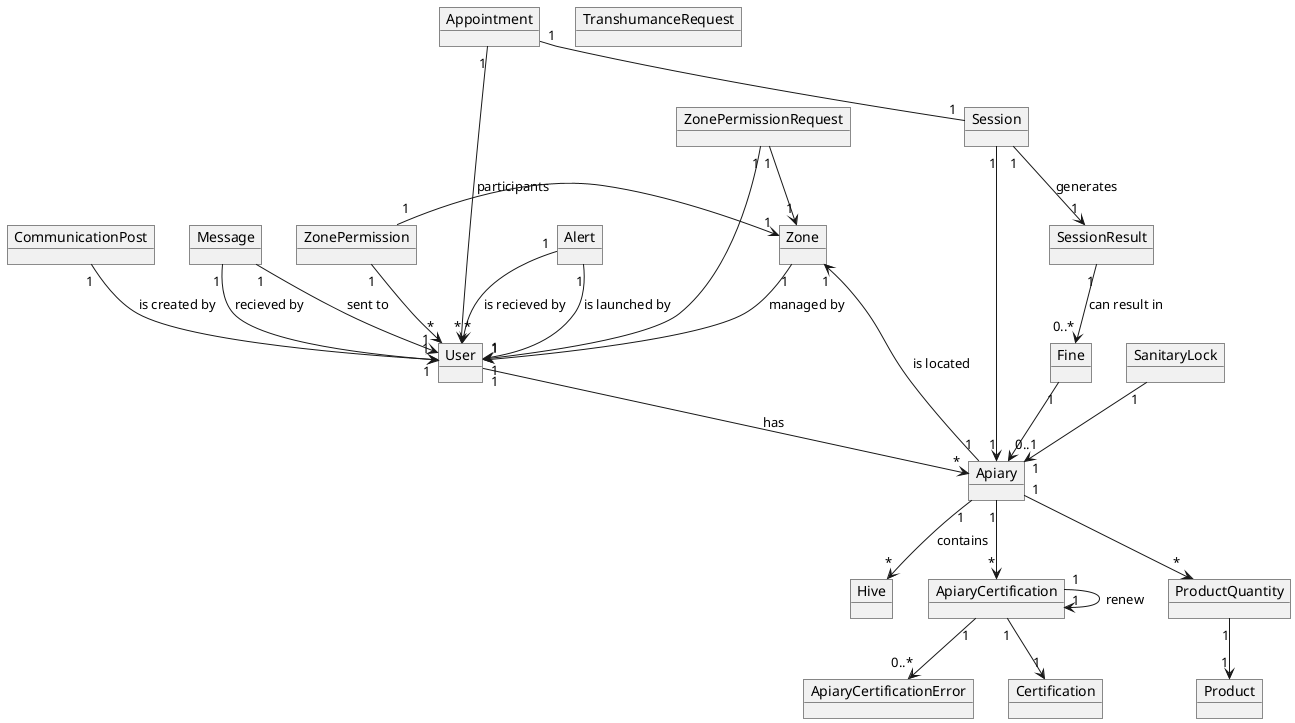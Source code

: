 @startuml DomainModelPL

top to bottom direction

object User
object Hive
object Apiary
object Zone
object Appointment
object Session 
object SessionResult
object ApiaryCertification
object ApiaryCertificationError
'object ApiaryCertificationHistory
object Certification
object CommunicationPost
object Fine
object SanitaryLock
object Product
object ProductQuantity
object Message
object Alert
object TranshumanceRequest
object ZonePermissionRequest
object ZonePermission

User "1" --> "*" Apiary : has
Apiary "1" --> "*" Hive : contains
Apiary "1" --> "1" Zone : is located
Zone "1" --> "1" User : managed by

Appointment "1" --> "*" User : participants
Appointment "1" -- "1" Session 

Session "1" --> "1" Apiary 
Session "1" --> "1" SessionResult : generates


SessionResult "1" --> "0..*" Fine : can result in
Fine "1" --> "0..1" Apiary

Apiary "1" --> "*" ApiaryCertification

ApiaryCertification "1" --> "1" Certification

ApiaryCertification "1" --> "1" ApiaryCertification : renew

ApiaryCertification "1" --> "0..*" ApiaryCertificationError

CommunicationPost "1" --> "1" User : is created by

SanitaryLock "1" --> "1" Apiary

Apiary "1" --> "*" ProductQuantity

ProductQuantity "1" --> "1" Product 
'User ..> CommunicationPost : visualizes 

Message "1" --> "1" User : sent to
Message "1" --> "1" User : recieved by

Alert "1" --> "1" User : is launched by
Alert "1" --> "*" User : is recieved by

'ZonePermissionRequest "1" ..> "1" User : creates
'ZonePermissionRequest "1" ..> "1" User : management entity accepts
ZonePermissionRequest "1" --> "1" User 
ZonePermissionRequest "1" --> "1" Zone

ZonePermission "1" -> "1" Zone
ZonePermission "1" -> "*" User

@enduml